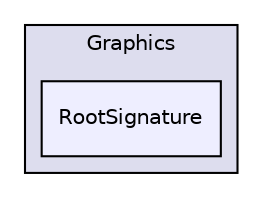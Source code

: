 digraph "C:/Project/GitRepos/DirectX/SimpleLibrary2D_01/SimpleLibrary2D_01/SimpleLibrary2D_01/Engine/Graphics/RootSignature" {
  compound=true
  node [ fontsize="10", fontname="Helvetica"];
  edge [ labelfontsize="10", labelfontname="Helvetica"];
  subgraph clusterdir_adbc8a6163513055605dacbe76b010f7 {
    graph [ bgcolor="#ddddee", pencolor="black", label="Graphics" fontname="Helvetica", fontsize="10", URL="dir_adbc8a6163513055605dacbe76b010f7.html"]
  dir_125f336dc24aa3a94e4703cf2790f798 [shape=box, label="RootSignature", style="filled", fillcolor="#eeeeff", pencolor="black", URL="dir_125f336dc24aa3a94e4703cf2790f798.html"];
  }
}
